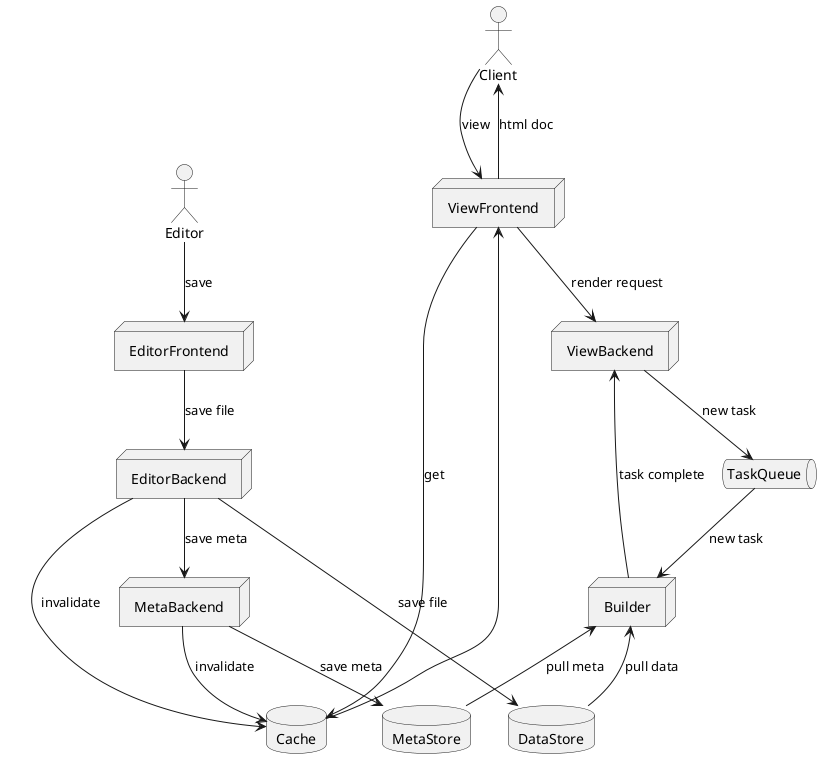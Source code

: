 @startuml

node ViewFrontend
node Builder
node ViewBackend
node EditorFrontend
node EditorBackend
node MetaBackend
queue TaskQueue
actor Client
actor Editor
database Cache
database DataStore
database MetaStore

Client --> ViewFrontend : view
Client <-- ViewFrontend : html doc

ViewFrontend --> Cache : get
ViewFrontend <-- Cache

TaskQueue --> Builder : "new task"
Builder <-- DataStore : "pull data"
Builder <-- MetaStore : "pull meta"
ViewFrontend --> ViewBackend : "render request"
ViewBackend --> TaskQueue : "new task"
Builder --> ViewBackend : "task complete"

Editor --> EditorFrontend : save
EditorFrontend --> EditorBackend : save file
EditorBackend --> DataStore : save file
EditorBackend --> MetaBackend : save meta
MetaBackend --> MetaStore : save meta
MetaBackend --> Cache : invalidate
EditorBackend -> Cache : invalidate

@enduml